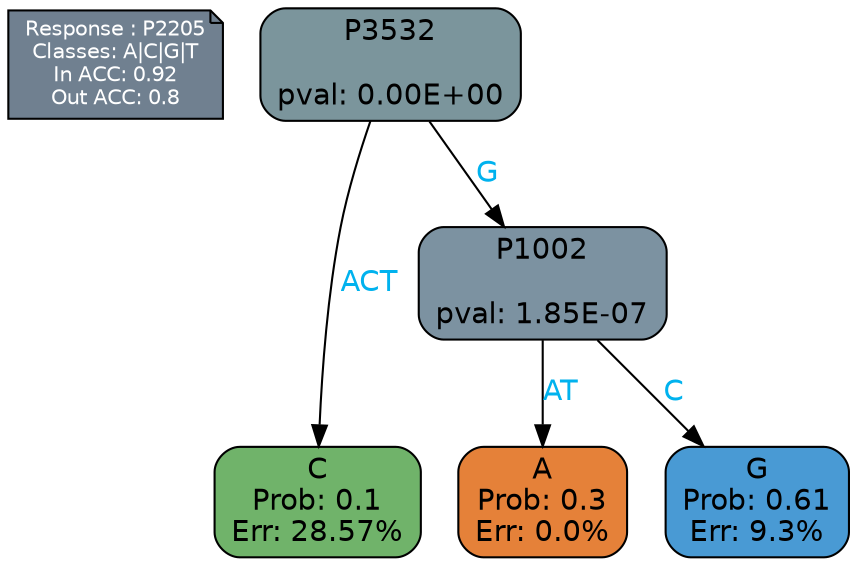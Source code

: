 digraph Tree {
node [shape=box, style="filled, rounded", color="black", fontname=helvetica] ;
graph [ranksep=equally, splines=polylines, bgcolor=transparent, dpi=600] ;
edge [fontname=helvetica] ;
LEGEND [label="Response : P2205
Classes: A|C|G|T
In ACC: 0.92
Out ACC: 0.8
",shape=note,align=left,style=filled,fillcolor="slategray",fontcolor="white",fontsize=10];1 [label="P3532

pval: 0.00E+00", fillcolor="#7b959c"] ;
2 [label="C
Prob: 0.1
Err: 28.57%", fillcolor="#70b36a"] ;
3 [label="P1002

pval: 1.85E-07", fillcolor="#7c92a1"] ;
4 [label="A
Prob: 0.3
Err: 0.0%", fillcolor="#e58139"] ;
5 [label="G
Prob: 0.61
Err: 9.3%", fillcolor="#499ad4"] ;
1 -> 2 [label="ACT",fontcolor=deepskyblue2] ;
1 -> 3 [label="G",fontcolor=deepskyblue2] ;
3 -> 4 [label="AT",fontcolor=deepskyblue2] ;
3 -> 5 [label="C",fontcolor=deepskyblue2] ;
{rank = same; 2;4;5;}{rank = same; LEGEND;1;}}